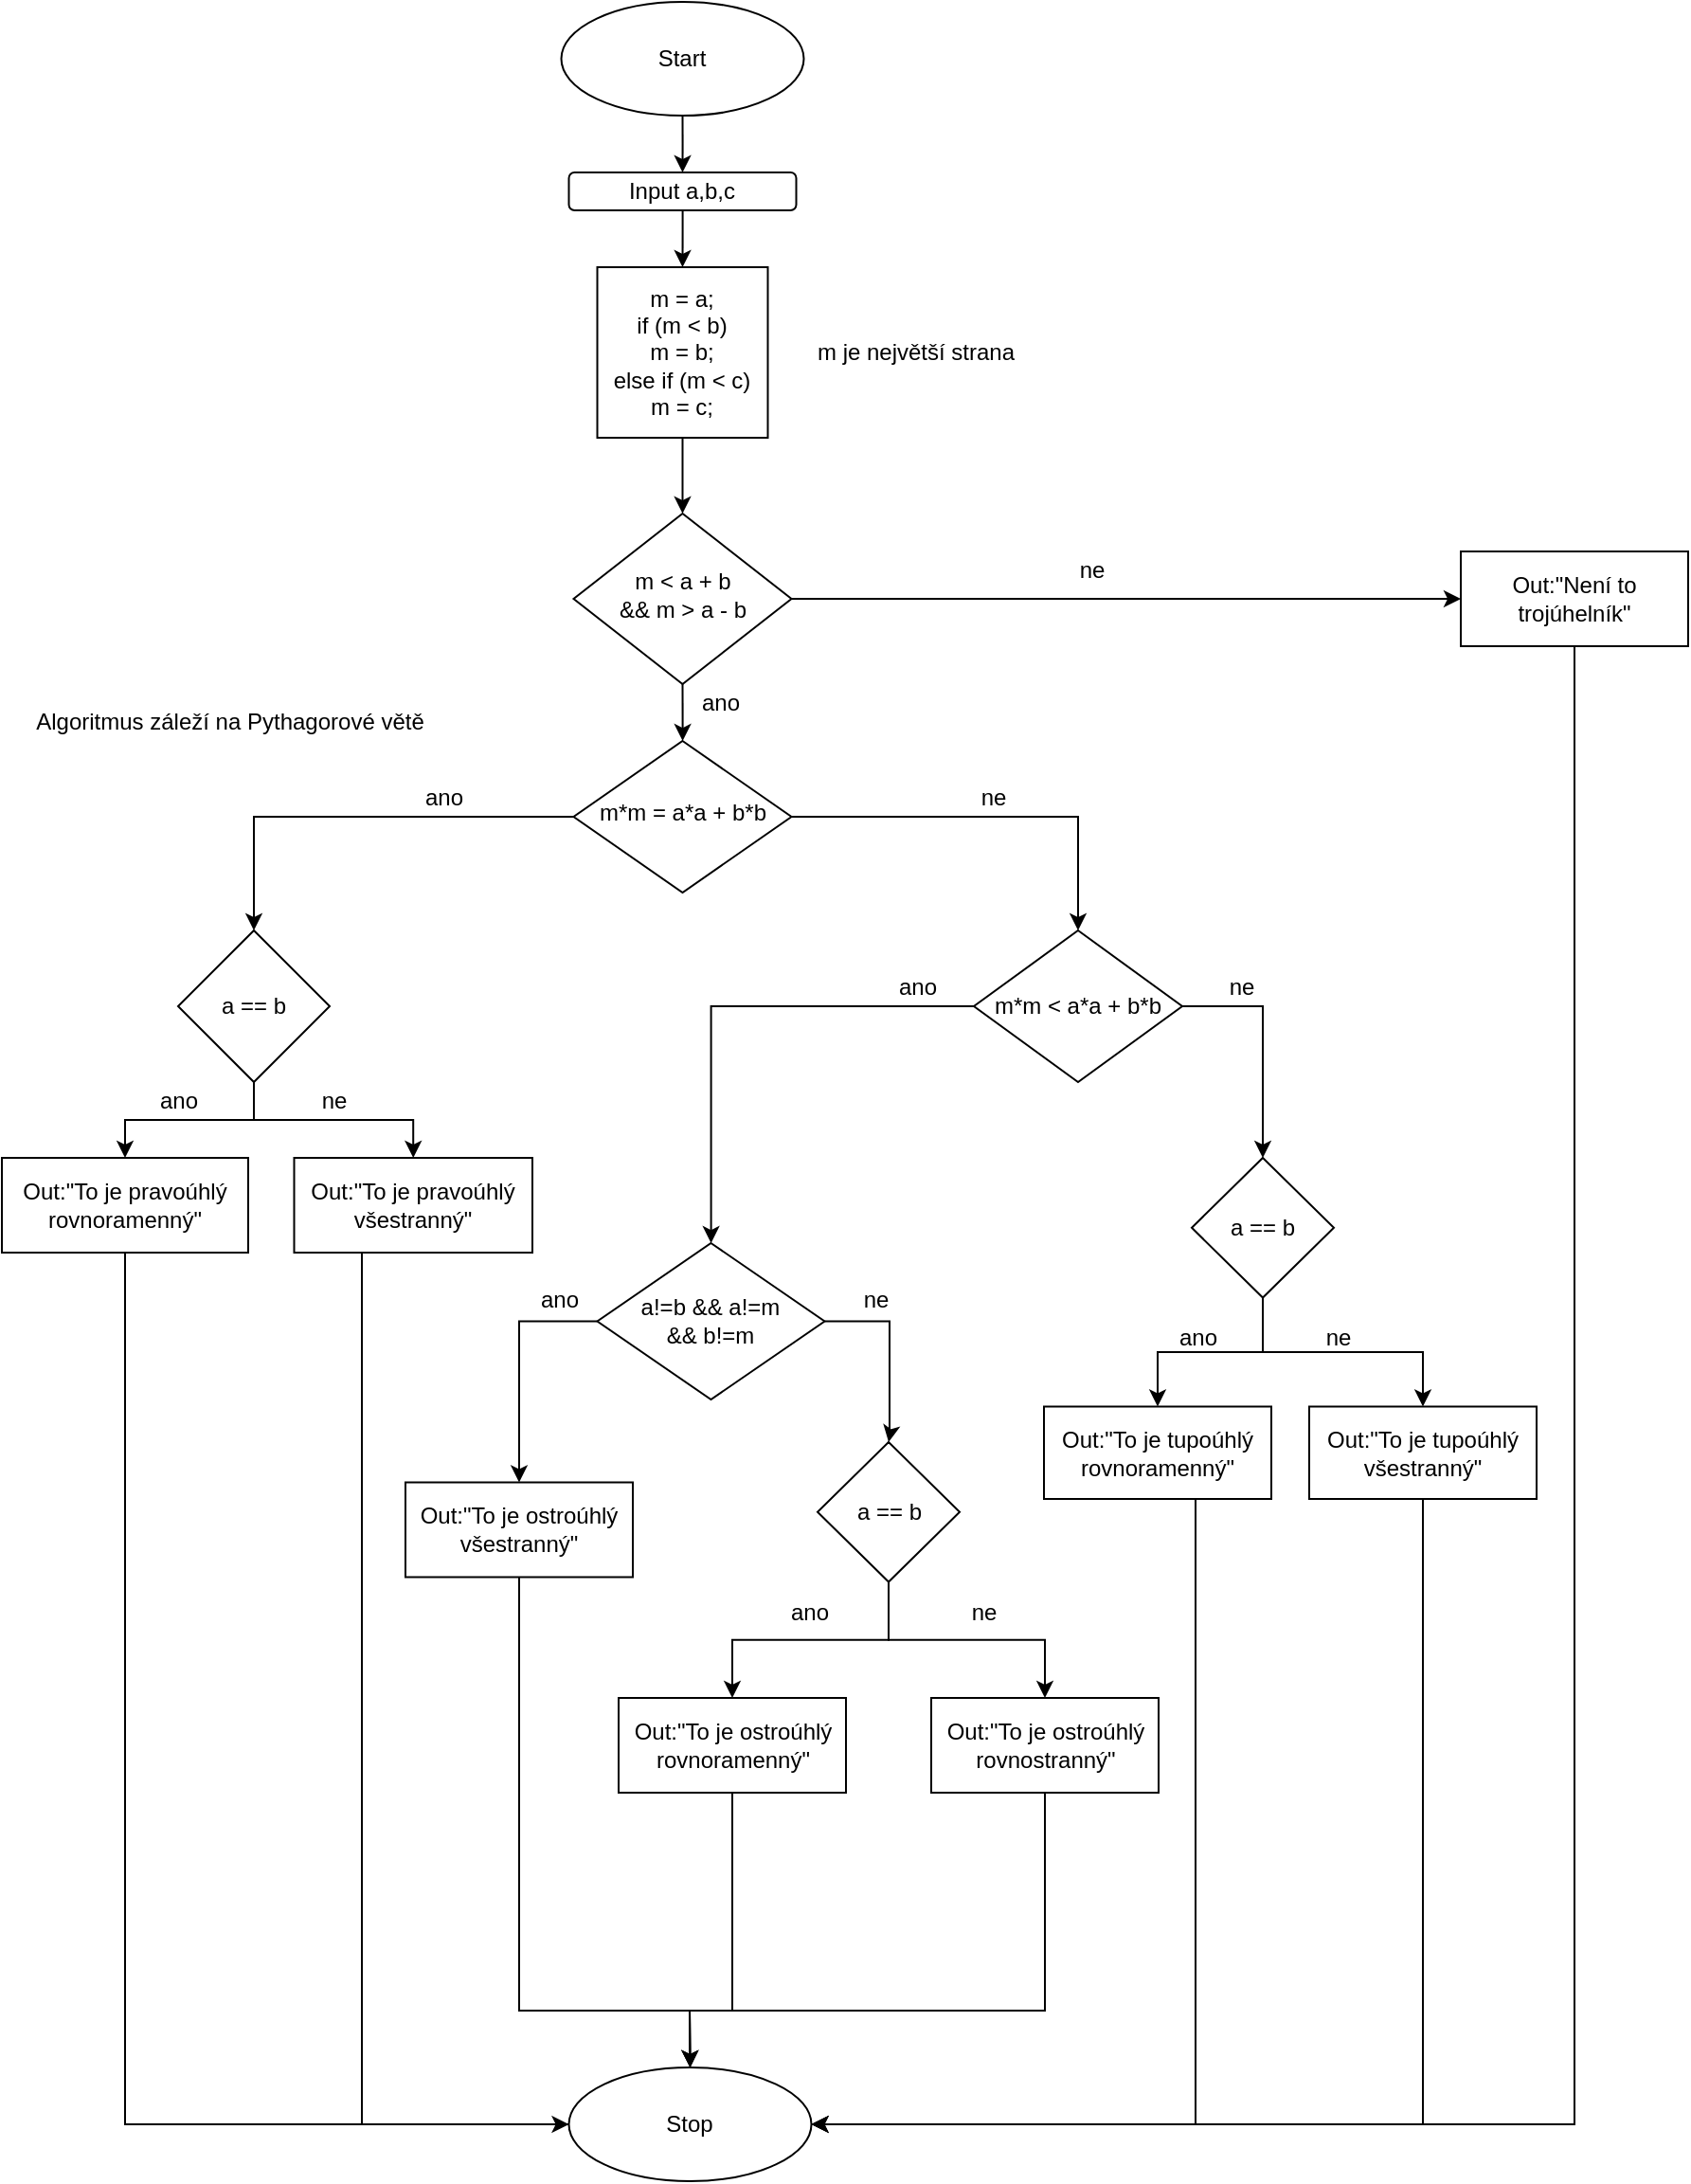 <mxfile version="13.8.1" type="github">
  <diagram id="C5RBs43oDa-KdzZeNtuy" name="Page-1">
    <mxGraphModel dx="2700" dy="1604" grid="1" gridSize="10" guides="1" tooltips="1" connect="1" arrows="1" fold="1" page="1" pageScale="1" pageWidth="583" pageHeight="827" background="#FFFFFF" math="0" shadow="0">
      <root>
        <mxCell id="WIyWlLk6GJQsqaUBKTNV-0" />
        <mxCell id="WIyWlLk6GJQsqaUBKTNV-1" parent="WIyWlLk6GJQsqaUBKTNV-0" />
        <mxCell id="1pqkbPeO-eUzYkjbVZvm-13" style="edgeStyle=orthogonalEdgeStyle;rounded=0;orthogonalLoop=1;jettySize=auto;html=1;entryX=0.5;entryY=0;entryDx=0;entryDy=0;" edge="1" parent="WIyWlLk6GJQsqaUBKTNV-1" source="WIyWlLk6GJQsqaUBKTNV-3" target="TA29UdsAY2ALtwSmK4wX-0">
          <mxGeometry relative="1" as="geometry" />
        </mxCell>
        <mxCell id="WIyWlLk6GJQsqaUBKTNV-3" value="Input a,b,c" style="rounded=1;whiteSpace=wrap;html=1;fontSize=12;glass=0;strokeWidth=1;shadow=0;" parent="WIyWlLk6GJQsqaUBKTNV-1" vertex="1">
          <mxGeometry x="509.25" y="190" width="120" height="20" as="geometry" />
        </mxCell>
        <mxCell id="TA29UdsAY2ALtwSmK4wX-28" style="edgeStyle=orthogonalEdgeStyle;rounded=0;orthogonalLoop=1;jettySize=auto;html=1;exitX=0.5;exitY=1;exitDx=0;exitDy=0;" parent="WIyWlLk6GJQsqaUBKTNV-1" source="WIyWlLk6GJQsqaUBKTNV-10" target="TA29UdsAY2ALtwSmK4wX-9" edge="1">
          <mxGeometry relative="1" as="geometry" />
        </mxCell>
        <mxCell id="1pqkbPeO-eUzYkjbVZvm-38" style="edgeStyle=orthogonalEdgeStyle;rounded=0;orthogonalLoop=1;jettySize=auto;html=1;entryX=0;entryY=0.5;entryDx=0;entryDy=0;" edge="1" parent="WIyWlLk6GJQsqaUBKTNV-1" source="WIyWlLk6GJQsqaUBKTNV-10" target="TA29UdsAY2ALtwSmK4wX-16">
          <mxGeometry relative="1" as="geometry" />
        </mxCell>
        <mxCell id="WIyWlLk6GJQsqaUBKTNV-10" value="&lt;div&gt;m &amp;lt; a + b &lt;br&gt;&lt;/div&gt;&lt;div&gt;&amp;amp;&amp;amp; m &amp;gt; a - b&lt;/div&gt;" style="rhombus;whiteSpace=wrap;html=1;shadow=0;fontFamily=Helvetica;fontSize=12;align=center;strokeWidth=1;spacing=6;spacingTop=-4;" parent="WIyWlLk6GJQsqaUBKTNV-1" vertex="1">
          <mxGeometry x="511.75" y="370" width="115" height="90" as="geometry" />
        </mxCell>
        <mxCell id="TA29UdsAY2ALtwSmK4wX-6" style="edgeStyle=orthogonalEdgeStyle;rounded=0;orthogonalLoop=1;jettySize=auto;html=1;entryX=0.5;entryY=0;entryDx=0;entryDy=0;" parent="WIyWlLk6GJQsqaUBKTNV-1" source="TA29UdsAY2ALtwSmK4wX-0" target="WIyWlLk6GJQsqaUBKTNV-10" edge="1">
          <mxGeometry relative="1" as="geometry" />
        </mxCell>
        <mxCell id="TA29UdsAY2ALtwSmK4wX-0" value="&lt;div&gt;m = a;&lt;/div&gt;&lt;div&gt;if (m &amp;lt; b)&lt;/div&gt;&lt;div&gt; m = b;&lt;/div&gt;&lt;div&gt;else if (m &amp;lt; c)&lt;/div&gt;&lt;div&gt;m = c;&lt;br&gt;&lt;/div&gt;" style="whiteSpace=wrap;html=1;aspect=fixed;" parent="WIyWlLk6GJQsqaUBKTNV-1" vertex="1">
          <mxGeometry x="524.25" y="240" width="90" height="90" as="geometry" />
        </mxCell>
        <mxCell id="TA29UdsAY2ALtwSmK4wX-5" value="ne" style="text;html=1;align=center;verticalAlign=middle;resizable=0;points=[];autosize=1;" parent="WIyWlLk6GJQsqaUBKTNV-1" vertex="1">
          <mxGeometry x="770" y="390" width="30" height="20" as="geometry" />
        </mxCell>
        <mxCell id="TA29UdsAY2ALtwSmK4wX-24" style="edgeStyle=orthogonalEdgeStyle;rounded=0;orthogonalLoop=1;jettySize=auto;html=1;entryX=0.5;entryY=0;entryDx=0;entryDy=0;" parent="WIyWlLk6GJQsqaUBKTNV-1" source="TA29UdsAY2ALtwSmK4wX-9" target="TA29UdsAY2ALtwSmK4wX-10" edge="1">
          <mxGeometry relative="1" as="geometry" />
        </mxCell>
        <mxCell id="TA29UdsAY2ALtwSmK4wX-26" style="edgeStyle=orthogonalEdgeStyle;rounded=0;orthogonalLoop=1;jettySize=auto;html=1;entryX=0.5;entryY=0;entryDx=0;entryDy=0;" parent="WIyWlLk6GJQsqaUBKTNV-1" source="TA29UdsAY2ALtwSmK4wX-9" target="TA29UdsAY2ALtwSmK4wX-11" edge="1">
          <mxGeometry relative="1" as="geometry" />
        </mxCell>
        <mxCell id="TA29UdsAY2ALtwSmK4wX-9" value="m*m = a*a + b*b " style="rhombus;whiteSpace=wrap;html=1;shadow=0;fontFamily=Helvetica;fontSize=12;align=center;strokeWidth=1;spacing=6;spacingTop=-4;" parent="WIyWlLk6GJQsqaUBKTNV-1" vertex="1">
          <mxGeometry x="511.75" y="490" width="115" height="80" as="geometry" />
        </mxCell>
        <mxCell id="1pqkbPeO-eUzYkjbVZvm-15" style="edgeStyle=orthogonalEdgeStyle;rounded=0;orthogonalLoop=1;jettySize=auto;html=1;entryX=0.5;entryY=0;entryDx=0;entryDy=0;" edge="1" parent="WIyWlLk6GJQsqaUBKTNV-1" source="TA29UdsAY2ALtwSmK4wX-10" target="TA29UdsAY2ALtwSmK4wX-19">
          <mxGeometry relative="1" as="geometry" />
        </mxCell>
        <mxCell id="1pqkbPeO-eUzYkjbVZvm-16" style="edgeStyle=orthogonalEdgeStyle;rounded=0;orthogonalLoop=1;jettySize=auto;html=1;entryX=0.5;entryY=0;entryDx=0;entryDy=0;" edge="1" parent="WIyWlLk6GJQsqaUBKTNV-1" source="TA29UdsAY2ALtwSmK4wX-10" target="TA29UdsAY2ALtwSmK4wX-18">
          <mxGeometry relative="1" as="geometry" />
        </mxCell>
        <mxCell id="TA29UdsAY2ALtwSmK4wX-10" value="a == b" style="rhombus;whiteSpace=wrap;html=1;" parent="WIyWlLk6GJQsqaUBKTNV-1" vertex="1">
          <mxGeometry x="303" y="590" width="80" height="80" as="geometry" />
        </mxCell>
        <mxCell id="TA29UdsAY2ALtwSmK4wX-49" style="edgeStyle=orthogonalEdgeStyle;rounded=0;orthogonalLoop=1;jettySize=auto;html=1;" parent="WIyWlLk6GJQsqaUBKTNV-1" source="TA29UdsAY2ALtwSmK4wX-11" target="TA29UdsAY2ALtwSmK4wX-12" edge="1">
          <mxGeometry relative="1" as="geometry" />
        </mxCell>
        <mxCell id="1pqkbPeO-eUzYkjbVZvm-8" style="edgeStyle=orthogonalEdgeStyle;rounded=0;orthogonalLoop=1;jettySize=auto;html=1;entryX=0.5;entryY=0;entryDx=0;entryDy=0;" edge="1" parent="WIyWlLk6GJQsqaUBKTNV-1" source="TA29UdsAY2ALtwSmK4wX-11" target="TA29UdsAY2ALtwSmK4wX-53">
          <mxGeometry relative="1" as="geometry" />
        </mxCell>
        <mxCell id="TA29UdsAY2ALtwSmK4wX-11" value="m*m &amp;lt; a*a + b*b" style="rhombus;whiteSpace=wrap;html=1;" parent="WIyWlLk6GJQsqaUBKTNV-1" vertex="1">
          <mxGeometry x="723" y="590" width="110" height="80" as="geometry" />
        </mxCell>
        <mxCell id="TA29UdsAY2ALtwSmK4wX-34" style="edgeStyle=orthogonalEdgeStyle;rounded=0;orthogonalLoop=1;jettySize=auto;html=1;exitX=0;exitY=0.5;exitDx=0;exitDy=0;entryX=0.5;entryY=0;entryDx=0;entryDy=0;" parent="WIyWlLk6GJQsqaUBKTNV-1" source="TA29UdsAY2ALtwSmK4wX-12" target="TA29UdsAY2ALtwSmK4wX-33" edge="1">
          <mxGeometry relative="1" as="geometry" />
        </mxCell>
        <mxCell id="TA29UdsAY2ALtwSmK4wX-42" style="edgeStyle=orthogonalEdgeStyle;rounded=0;orthogonalLoop=1;jettySize=auto;html=1;exitX=1;exitY=0.5;exitDx=0;exitDy=0;entryX=0.5;entryY=0;entryDx=0;entryDy=0;" parent="WIyWlLk6GJQsqaUBKTNV-1" source="TA29UdsAY2ALtwSmK4wX-12" target="TA29UdsAY2ALtwSmK4wX-13" edge="1">
          <mxGeometry relative="1" as="geometry">
            <Array as="points">
              <mxPoint x="678.5" y="796.25" />
              <mxPoint x="678.5" y="857.25" />
            </Array>
          </mxGeometry>
        </mxCell>
        <mxCell id="TA29UdsAY2ALtwSmK4wX-12" value="&lt;div&gt;a!=b &amp;amp;&amp;amp; a!=m&lt;/div&gt;&lt;div&gt;&amp;amp;&amp;amp; b!=m&lt;br&gt; &lt;/div&gt;" style="rhombus;whiteSpace=wrap;html=1;" parent="WIyWlLk6GJQsqaUBKTNV-1" vertex="1">
          <mxGeometry x="524.25" y="755" width="120" height="82.5" as="geometry" />
        </mxCell>
        <mxCell id="1pqkbPeO-eUzYkjbVZvm-5" style="edgeStyle=orthogonalEdgeStyle;rounded=0;orthogonalLoop=1;jettySize=auto;html=1;" edge="1" parent="WIyWlLk6GJQsqaUBKTNV-1" source="TA29UdsAY2ALtwSmK4wX-13" target="TA29UdsAY2ALtwSmK4wX-38">
          <mxGeometry relative="1" as="geometry" />
        </mxCell>
        <mxCell id="1pqkbPeO-eUzYkjbVZvm-6" style="edgeStyle=orthogonalEdgeStyle;rounded=0;orthogonalLoop=1;jettySize=auto;html=1;entryX=0.5;entryY=0;entryDx=0;entryDy=0;" edge="1" parent="WIyWlLk6GJQsqaUBKTNV-1" source="TA29UdsAY2ALtwSmK4wX-13" target="TA29UdsAY2ALtwSmK4wX-35">
          <mxGeometry relative="1" as="geometry" />
        </mxCell>
        <mxCell id="TA29UdsAY2ALtwSmK4wX-13" value="a == b" style="rhombus;whiteSpace=wrap;html=1;" parent="WIyWlLk6GJQsqaUBKTNV-1" vertex="1">
          <mxGeometry x="640.5" y="860" width="75" height="73.75" as="geometry" />
        </mxCell>
        <mxCell id="1pqkbPeO-eUzYkjbVZvm-39" style="edgeStyle=orthogonalEdgeStyle;rounded=0;orthogonalLoop=1;jettySize=auto;html=1;entryX=1;entryY=0.5;entryDx=0;entryDy=0;" edge="1" parent="WIyWlLk6GJQsqaUBKTNV-1" source="TA29UdsAY2ALtwSmK4wX-16" target="1pqkbPeO-eUzYkjbVZvm-23">
          <mxGeometry relative="1" as="geometry">
            <Array as="points">
              <mxPoint x="1040" y="1220" />
            </Array>
          </mxGeometry>
        </mxCell>
        <mxCell id="TA29UdsAY2ALtwSmK4wX-16" value="Out:&quot;Není to trojúhelník&quot;" style="rounded=0;whiteSpace=wrap;html=1;" parent="WIyWlLk6GJQsqaUBKTNV-1" vertex="1">
          <mxGeometry x="980" y="390" width="120" height="50" as="geometry" />
        </mxCell>
        <mxCell id="1pqkbPeO-eUzYkjbVZvm-32" style="edgeStyle=orthogonalEdgeStyle;rounded=0;orthogonalLoop=1;jettySize=auto;html=1;entryX=-0.004;entryY=0.546;entryDx=0;entryDy=0;entryPerimeter=0;" edge="1" parent="WIyWlLk6GJQsqaUBKTNV-1" source="TA29UdsAY2ALtwSmK4wX-18" target="1pqkbPeO-eUzYkjbVZvm-23">
          <mxGeometry relative="1" as="geometry">
            <mxPoint x="400" y="1220" as="targetPoint" />
            <Array as="points">
              <mxPoint x="275" y="1220" />
              <mxPoint x="510" y="1220" />
              <mxPoint x="510" y="1223" />
            </Array>
          </mxGeometry>
        </mxCell>
        <mxCell id="TA29UdsAY2ALtwSmK4wX-18" value="&lt;div&gt;Out:&quot;To je pravoúhlý&lt;/div&gt;&lt;div&gt;rovnoramenný&quot;&lt;/div&gt;" style="rounded=0;whiteSpace=wrap;html=1;" parent="WIyWlLk6GJQsqaUBKTNV-1" vertex="1">
          <mxGeometry x="210" y="710" width="130" height="50" as="geometry" />
        </mxCell>
        <mxCell id="1pqkbPeO-eUzYkjbVZvm-29" style="edgeStyle=orthogonalEdgeStyle;rounded=0;orthogonalLoop=1;jettySize=auto;html=1;" edge="1" parent="WIyWlLk6GJQsqaUBKTNV-1" source="TA29UdsAY2ALtwSmK4wX-19" target="1pqkbPeO-eUzYkjbVZvm-23">
          <mxGeometry relative="1" as="geometry">
            <Array as="points">
              <mxPoint x="400" y="1220" />
            </Array>
          </mxGeometry>
        </mxCell>
        <mxCell id="TA29UdsAY2ALtwSmK4wX-19" value="Out:&quot;To je pravoúhlý všestranný&quot;" style="rounded=0;whiteSpace=wrap;html=1;" parent="WIyWlLk6GJQsqaUBKTNV-1" vertex="1">
          <mxGeometry x="364.25" y="710" width="125.75" height="50" as="geometry" />
        </mxCell>
        <mxCell id="TA29UdsAY2ALtwSmK4wX-22" value="ano" style="text;html=1;align=center;verticalAlign=middle;resizable=0;points=[];autosize=1;" parent="WIyWlLk6GJQsqaUBKTNV-1" vertex="1">
          <mxGeometry x="283" y="670" width="40" height="20" as="geometry" />
        </mxCell>
        <mxCell id="TA29UdsAY2ALtwSmK4wX-23" value="ne" style="text;html=1;align=center;verticalAlign=middle;resizable=0;points=[];autosize=1;" parent="WIyWlLk6GJQsqaUBKTNV-1" vertex="1">
          <mxGeometry x="370" y="670" width="30" height="20" as="geometry" />
        </mxCell>
        <mxCell id="TA29UdsAY2ALtwSmK4wX-25" value="&lt;div&gt;ano&lt;/div&gt;" style="text;html=1;align=center;verticalAlign=middle;resizable=0;points=[];autosize=1;" parent="WIyWlLk6GJQsqaUBKTNV-1" vertex="1">
          <mxGeometry x="423" y="510" width="40" height="20" as="geometry" />
        </mxCell>
        <mxCell id="TA29UdsAY2ALtwSmK4wX-27" value="ne" style="text;html=1;align=center;verticalAlign=middle;resizable=0;points=[];autosize=1;" parent="WIyWlLk6GJQsqaUBKTNV-1" vertex="1">
          <mxGeometry x="718" y="510" width="30" height="20" as="geometry" />
        </mxCell>
        <mxCell id="TA29UdsAY2ALtwSmK4wX-29" value="ano" style="text;html=1;align=center;verticalAlign=middle;resizable=0;points=[];autosize=1;" parent="WIyWlLk6GJQsqaUBKTNV-1" vertex="1">
          <mxGeometry x="569.25" y="460" width="40" height="20" as="geometry" />
        </mxCell>
        <mxCell id="1pqkbPeO-eUzYkjbVZvm-28" style="edgeStyle=orthogonalEdgeStyle;rounded=0;orthogonalLoop=1;jettySize=auto;html=1;" edge="1" parent="WIyWlLk6GJQsqaUBKTNV-1" source="TA29UdsAY2ALtwSmK4wX-33" target="1pqkbPeO-eUzYkjbVZvm-23">
          <mxGeometry relative="1" as="geometry">
            <Array as="points">
              <mxPoint x="483" y="1160" />
              <mxPoint x="573" y="1160" />
            </Array>
          </mxGeometry>
        </mxCell>
        <mxCell id="TA29UdsAY2ALtwSmK4wX-33" value="Out:&quot;To je ostroúhlý všestranný&quot;" style="rounded=0;whiteSpace=wrap;html=1;" parent="WIyWlLk6GJQsqaUBKTNV-1" vertex="1">
          <mxGeometry x="423" y="881.25" width="120" height="50" as="geometry" />
        </mxCell>
        <mxCell id="1pqkbPeO-eUzYkjbVZvm-24" style="edgeStyle=orthogonalEdgeStyle;rounded=0;orthogonalLoop=1;jettySize=auto;html=1;" edge="1" parent="WIyWlLk6GJQsqaUBKTNV-1" source="TA29UdsAY2ALtwSmK4wX-35" target="1pqkbPeO-eUzYkjbVZvm-23">
          <mxGeometry relative="1" as="geometry">
            <Array as="points">
              <mxPoint x="596" y="1160" />
              <mxPoint x="573" y="1160" />
            </Array>
          </mxGeometry>
        </mxCell>
        <mxCell id="TA29UdsAY2ALtwSmK4wX-35" value="&lt;div&gt;Out:&quot;To je ostroúhlý&lt;/div&gt;&lt;div&gt;rovnoramenný&quot;&lt;/div&gt;" style="rounded=0;whiteSpace=wrap;html=1;" parent="WIyWlLk6GJQsqaUBKTNV-1" vertex="1">
          <mxGeometry x="535.5" y="995" width="120" height="50" as="geometry" />
        </mxCell>
        <mxCell id="TA29UdsAY2ALtwSmK4wX-37" value="&lt;div&gt;ano&lt;/div&gt;" style="text;html=1;align=center;verticalAlign=middle;resizable=0;points=[];autosize=1;" parent="WIyWlLk6GJQsqaUBKTNV-1" vertex="1">
          <mxGeometry x="615.5" y="940" width="40" height="20" as="geometry" />
        </mxCell>
        <mxCell id="1pqkbPeO-eUzYkjbVZvm-25" style="edgeStyle=orthogonalEdgeStyle;rounded=0;orthogonalLoop=1;jettySize=auto;html=1;" edge="1" parent="WIyWlLk6GJQsqaUBKTNV-1" source="TA29UdsAY2ALtwSmK4wX-38" target="1pqkbPeO-eUzYkjbVZvm-23">
          <mxGeometry relative="1" as="geometry">
            <Array as="points">
              <mxPoint x="761" y="1160" />
              <mxPoint x="573" y="1160" />
            </Array>
          </mxGeometry>
        </mxCell>
        <mxCell id="TA29UdsAY2ALtwSmK4wX-38" value="&lt;div&gt;Out:&quot;To je ostroúhlý&lt;/div&gt;&lt;div&gt;rovnostranný&quot;&lt;/div&gt;" style="rounded=0;whiteSpace=wrap;html=1;" parent="WIyWlLk6GJQsqaUBKTNV-1" vertex="1">
          <mxGeometry x="700.5" y="995" width="120" height="50" as="geometry" />
        </mxCell>
        <mxCell id="TA29UdsAY2ALtwSmK4wX-40" value="ne" style="text;html=1;align=center;verticalAlign=middle;resizable=0;points=[];autosize=1;" parent="WIyWlLk6GJQsqaUBKTNV-1" vertex="1">
          <mxGeometry x="713" y="940" width="30" height="20" as="geometry" />
        </mxCell>
        <mxCell id="TA29UdsAY2ALtwSmK4wX-41" value="&lt;div&gt;ano&lt;/div&gt;" style="text;html=1;align=center;verticalAlign=middle;resizable=0;points=[];autosize=1;" parent="WIyWlLk6GJQsqaUBKTNV-1" vertex="1">
          <mxGeometry x="484.25" y="775" width="40" height="20" as="geometry" />
        </mxCell>
        <mxCell id="TA29UdsAY2ALtwSmK4wX-43" value="&lt;div&gt;ne&lt;/div&gt;" style="text;html=1;align=center;verticalAlign=middle;resizable=0;points=[];autosize=1;" parent="WIyWlLk6GJQsqaUBKTNV-1" vertex="1">
          <mxGeometry x="655.5" y="775" width="30" height="20" as="geometry" />
        </mxCell>
        <mxCell id="TA29UdsAY2ALtwSmK4wX-50" value="ano" style="text;html=1;align=center;verticalAlign=middle;resizable=0;points=[];autosize=1;" parent="WIyWlLk6GJQsqaUBKTNV-1" vertex="1">
          <mxGeometry x="673" y="610" width="40" height="20" as="geometry" />
        </mxCell>
        <mxCell id="TA29UdsAY2ALtwSmK4wX-52" value="ne" style="text;html=1;align=center;verticalAlign=middle;resizable=0;points=[];autosize=1;" parent="WIyWlLk6GJQsqaUBKTNV-1" vertex="1">
          <mxGeometry x="849.25" y="610" width="30" height="20" as="geometry" />
        </mxCell>
        <mxCell id="1pqkbPeO-eUzYkjbVZvm-10" style="edgeStyle=orthogonalEdgeStyle;rounded=0;orthogonalLoop=1;jettySize=auto;html=1;" edge="1" parent="WIyWlLk6GJQsqaUBKTNV-1" source="TA29UdsAY2ALtwSmK4wX-53" target="TA29UdsAY2ALtwSmK4wX-62">
          <mxGeometry relative="1" as="geometry" />
        </mxCell>
        <mxCell id="1pqkbPeO-eUzYkjbVZvm-11" style="edgeStyle=orthogonalEdgeStyle;rounded=0;orthogonalLoop=1;jettySize=auto;html=1;entryX=0.5;entryY=0;entryDx=0;entryDy=0;" edge="1" parent="WIyWlLk6GJQsqaUBKTNV-1" source="TA29UdsAY2ALtwSmK4wX-53" target="TA29UdsAY2ALtwSmK4wX-59">
          <mxGeometry relative="1" as="geometry" />
        </mxCell>
        <mxCell id="TA29UdsAY2ALtwSmK4wX-53" value="a == b" style="rhombus;whiteSpace=wrap;html=1;" parent="WIyWlLk6GJQsqaUBKTNV-1" vertex="1">
          <mxGeometry x="838" y="710" width="75" height="73.75" as="geometry" />
        </mxCell>
        <mxCell id="1pqkbPeO-eUzYkjbVZvm-34" style="edgeStyle=orthogonalEdgeStyle;rounded=0;orthogonalLoop=1;jettySize=auto;html=1;entryX=1;entryY=0.5;entryDx=0;entryDy=0;" edge="1" parent="WIyWlLk6GJQsqaUBKTNV-1" source="TA29UdsAY2ALtwSmK4wX-59" target="1pqkbPeO-eUzYkjbVZvm-23">
          <mxGeometry relative="1" as="geometry">
            <Array as="points">
              <mxPoint x="840" y="1220" />
            </Array>
          </mxGeometry>
        </mxCell>
        <mxCell id="TA29UdsAY2ALtwSmK4wX-59" value="&lt;div&gt;Out:&quot;To je tupoúhlý&lt;/div&gt;&lt;div&gt;rovnoramenný&quot;&lt;/div&gt;" style="rounded=0;whiteSpace=wrap;html=1;" parent="WIyWlLk6GJQsqaUBKTNV-1" vertex="1">
          <mxGeometry x="760" y="841.25" width="120" height="48.75" as="geometry" />
        </mxCell>
        <mxCell id="TA29UdsAY2ALtwSmK4wX-61" value="ano" style="text;html=1;align=center;verticalAlign=middle;resizable=0;points=[];autosize=1;" parent="WIyWlLk6GJQsqaUBKTNV-1" vertex="1">
          <mxGeometry x="820.5" y="795" width="40" height="20" as="geometry" />
        </mxCell>
        <mxCell id="1pqkbPeO-eUzYkjbVZvm-33" style="edgeStyle=orthogonalEdgeStyle;rounded=0;orthogonalLoop=1;jettySize=auto;html=1;entryX=1;entryY=0.5;entryDx=0;entryDy=0;" edge="1" parent="WIyWlLk6GJQsqaUBKTNV-1" source="TA29UdsAY2ALtwSmK4wX-62" target="1pqkbPeO-eUzYkjbVZvm-23">
          <mxGeometry relative="1" as="geometry">
            <Array as="points">
              <mxPoint x="960" y="1220" />
            </Array>
          </mxGeometry>
        </mxCell>
        <mxCell id="TA29UdsAY2ALtwSmK4wX-62" value="Out:&quot;To je tupoúhlý všestranný&quot;" style="rounded=0;whiteSpace=wrap;html=1;" parent="WIyWlLk6GJQsqaUBKTNV-1" vertex="1">
          <mxGeometry x="900" y="841.25" width="120" height="48.75" as="geometry" />
        </mxCell>
        <mxCell id="TA29UdsAY2ALtwSmK4wX-64" value="ne" style="text;html=1;align=center;verticalAlign=middle;resizable=0;points=[];autosize=1;" parent="WIyWlLk6GJQsqaUBKTNV-1" vertex="1">
          <mxGeometry x="900" y="795" width="30" height="20" as="geometry" />
        </mxCell>
        <mxCell id="1pqkbPeO-eUzYkjbVZvm-17" value="m je největší strana" style="text;html=1;align=center;verticalAlign=middle;resizable=0;points=[];autosize=1;" vertex="1" parent="WIyWlLk6GJQsqaUBKTNV-1">
          <mxGeometry x="626.75" y="275" width="130" height="20" as="geometry" />
        </mxCell>
        <mxCell id="1pqkbPeO-eUzYkjbVZvm-18" value="Algoritmus záleží na Pythagorové větě" style="text;html=1;align=center;verticalAlign=middle;resizable=0;points=[];autosize=1;" vertex="1" parent="WIyWlLk6GJQsqaUBKTNV-1">
          <mxGeometry x="210" y="470" width="240" height="20" as="geometry" />
        </mxCell>
        <mxCell id="1pqkbPeO-eUzYkjbVZvm-22" style="edgeStyle=orthogonalEdgeStyle;rounded=0;orthogonalLoop=1;jettySize=auto;html=1;entryX=0.5;entryY=0;entryDx=0;entryDy=0;" edge="1" parent="WIyWlLk6GJQsqaUBKTNV-1" source="1pqkbPeO-eUzYkjbVZvm-20" target="WIyWlLk6GJQsqaUBKTNV-3">
          <mxGeometry relative="1" as="geometry" />
        </mxCell>
        <mxCell id="1pqkbPeO-eUzYkjbVZvm-20" value="Start" style="ellipse;whiteSpace=wrap;html=1;" vertex="1" parent="WIyWlLk6GJQsqaUBKTNV-1">
          <mxGeometry x="505.25" y="100" width="128" height="60" as="geometry" />
        </mxCell>
        <mxCell id="1pqkbPeO-eUzYkjbVZvm-23" value="Stop" style="ellipse;whiteSpace=wrap;html=1;" vertex="1" parent="WIyWlLk6GJQsqaUBKTNV-1">
          <mxGeometry x="509.25" y="1190" width="128" height="60" as="geometry" />
        </mxCell>
      </root>
    </mxGraphModel>
  </diagram>
</mxfile>
